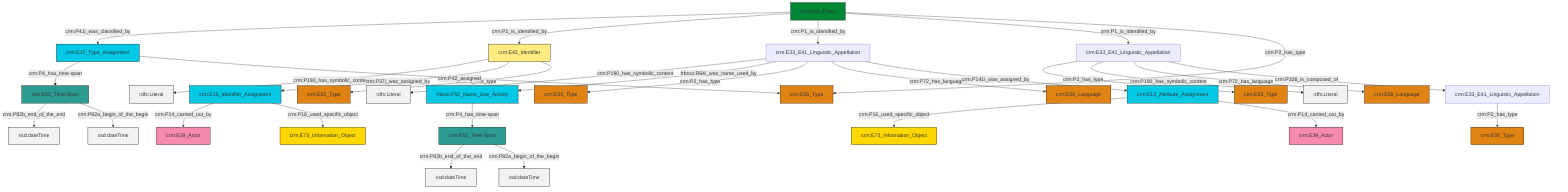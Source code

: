 graph TD
classDef Literal fill:#f2f2f2,stroke:#000000;
classDef CRM_Entity fill:#FFFFFF,stroke:#000000;
classDef Temporal_Entity fill:#00C9E6, stroke:#000000;
classDef Type fill:#E18312, stroke:#000000;
classDef Time-Span fill:#2C9C91, stroke:#000000;
classDef Appellation fill:#FFEB7F, stroke:#000000;
classDef Place fill:#008836, stroke:#000000;
classDef Persistent_Item fill:#B266B2, stroke:#000000;
classDef Conceptual_Object fill:#FFD700, stroke:#000000;
classDef Physical_Thing fill:#D2B48C, stroke:#000000;
classDef Actor fill:#f58aad, stroke:#000000;
classDef PC_Classes fill:#4ce600, stroke:#000000;
classDef Multi fill:#cccccc,stroke:#000000;

0["crm:E52_Time-Span"]:::Time-Span -->|crm:P82b_end_of_the_end| 1[xsd:dateTime]:::Literal
2["crm:E33_E41_Linguistic_Appellation"]:::Default -->|crm:P2_has_type| 3["crm:E55_Type"]:::Type
4["crm:E33_E41_Linguistic_Appellation"]:::Default -->|crm:P190_has_symbolic_content| 5[rdfs:Literal]:::Literal
4["crm:E33_E41_Linguistic_Appellation"]:::Default -->|frbroo:R64i_was_name_used_by| 7["frbroo:F52_Name_Use_Activity"]:::Temporal_Entity
8["crm:E33_E41_Linguistic_Appellation"]:::Default -->|crm:P2_has_type| 9["crm:E55_Type"]:::Type
2["crm:E33_E41_Linguistic_Appellation"]:::Default -->|crm:P190_has_symbolic_content| 14[rdfs:Literal]:::Literal
15["crm:E53_Place"]:::Place -->|crm:P41i_was_classified_by| 16["crm:E17_Type_Assignment"]:::Temporal_Entity
17["crm:E13_Attribute_Assignment"]:::Temporal_Entity -->|crm:P16_used_specific_object| 12["crm:E73_Information_Object"]:::Conceptual_Object
4["crm:E33_E41_Linguistic_Appellation"]:::Default -->|crm:P2_has_type| 19["crm:E55_Type"]:::Type
16["crm:E17_Type_Assignment"]:::Temporal_Entity -->|crm:P4_has_time-span| 0["crm:E52_Time-Span"]:::Time-Span
20["crm:E42_Identifier"]:::Appellation -->|crm:P190_has_symbolic_content| 21[rdfs:Literal]:::Literal
20["crm:E42_Identifier"]:::Appellation -->|crm:P37i_was_assigned_by| 22["crm:E15_Identifier_Assignment"]:::Temporal_Entity
2["crm:E33_E41_Linguistic_Appellation"]:::Default -->|crm:P72_has_language| 23["crm:E56_Language"]:::Type
15["crm:E53_Place"]:::Place -->|crm:P1_is_identified_by| 20["crm:E42_Identifier"]:::Appellation
7["frbroo:F52_Name_Use_Activity"]:::Temporal_Entity -->|crm:P4_has_time-span| 26["crm:E52_Time-Span"]:::Time-Span
4["crm:E33_E41_Linguistic_Appellation"]:::Default -->|crm:P72_has_language| 28["crm:E56_Language"]:::Type
2["crm:E33_E41_Linguistic_Appellation"]:::Default -->|crm:P106_is_composed_of| 8["crm:E33_E41_Linguistic_Appellation"]:::Default
22["crm:E15_Identifier_Assignment"]:::Temporal_Entity -->|crm:P14_carried_out_by| 31["crm:E39_Actor"]:::Actor
26["crm:E52_Time-Span"]:::Time-Span -->|crm:P82b_end_of_the_end| 34[xsd:dateTime]:::Literal
15["crm:E53_Place"]:::Place -->|crm:P1_is_identified_by| 4["crm:E33_E41_Linguistic_Appellation"]:::Default
20["crm:E42_Identifier"]:::Appellation -->|crm:P2_has_type| 35["crm:E55_Type"]:::Type
15["crm:E53_Place"]:::Place -->|crm:P1_is_identified_by| 2["crm:E33_E41_Linguistic_Appellation"]:::Default
4["crm:E33_E41_Linguistic_Appellation"]:::Default -->|crm:P141i_was_assigned_by| 17["crm:E13_Attribute_Assignment"]:::Temporal_Entity
22["crm:E15_Identifier_Assignment"]:::Temporal_Entity -->|crm:P16_used_specific_object| 37["crm:E73_Information_Object"]:::Conceptual_Object
26["crm:E52_Time-Span"]:::Time-Span -->|crm:P82a_begin_of_the_begin| 40[xsd:dateTime]:::Literal
15["crm:E53_Place"]:::Place -->|crm:P2_has_type| 42["crm:E55_Type"]:::Type
0["crm:E52_Time-Span"]:::Time-Span -->|crm:P82a_begin_of_the_begin| 44[xsd:dateTime]:::Literal
16["crm:E17_Type_Assignment"]:::Temporal_Entity -->|crm:P42_assigned| 42["crm:E55_Type"]:::Type
17["crm:E13_Attribute_Assignment"]:::Temporal_Entity -->|crm:P14_carried_out_by| 10["crm:E39_Actor"]:::Actor